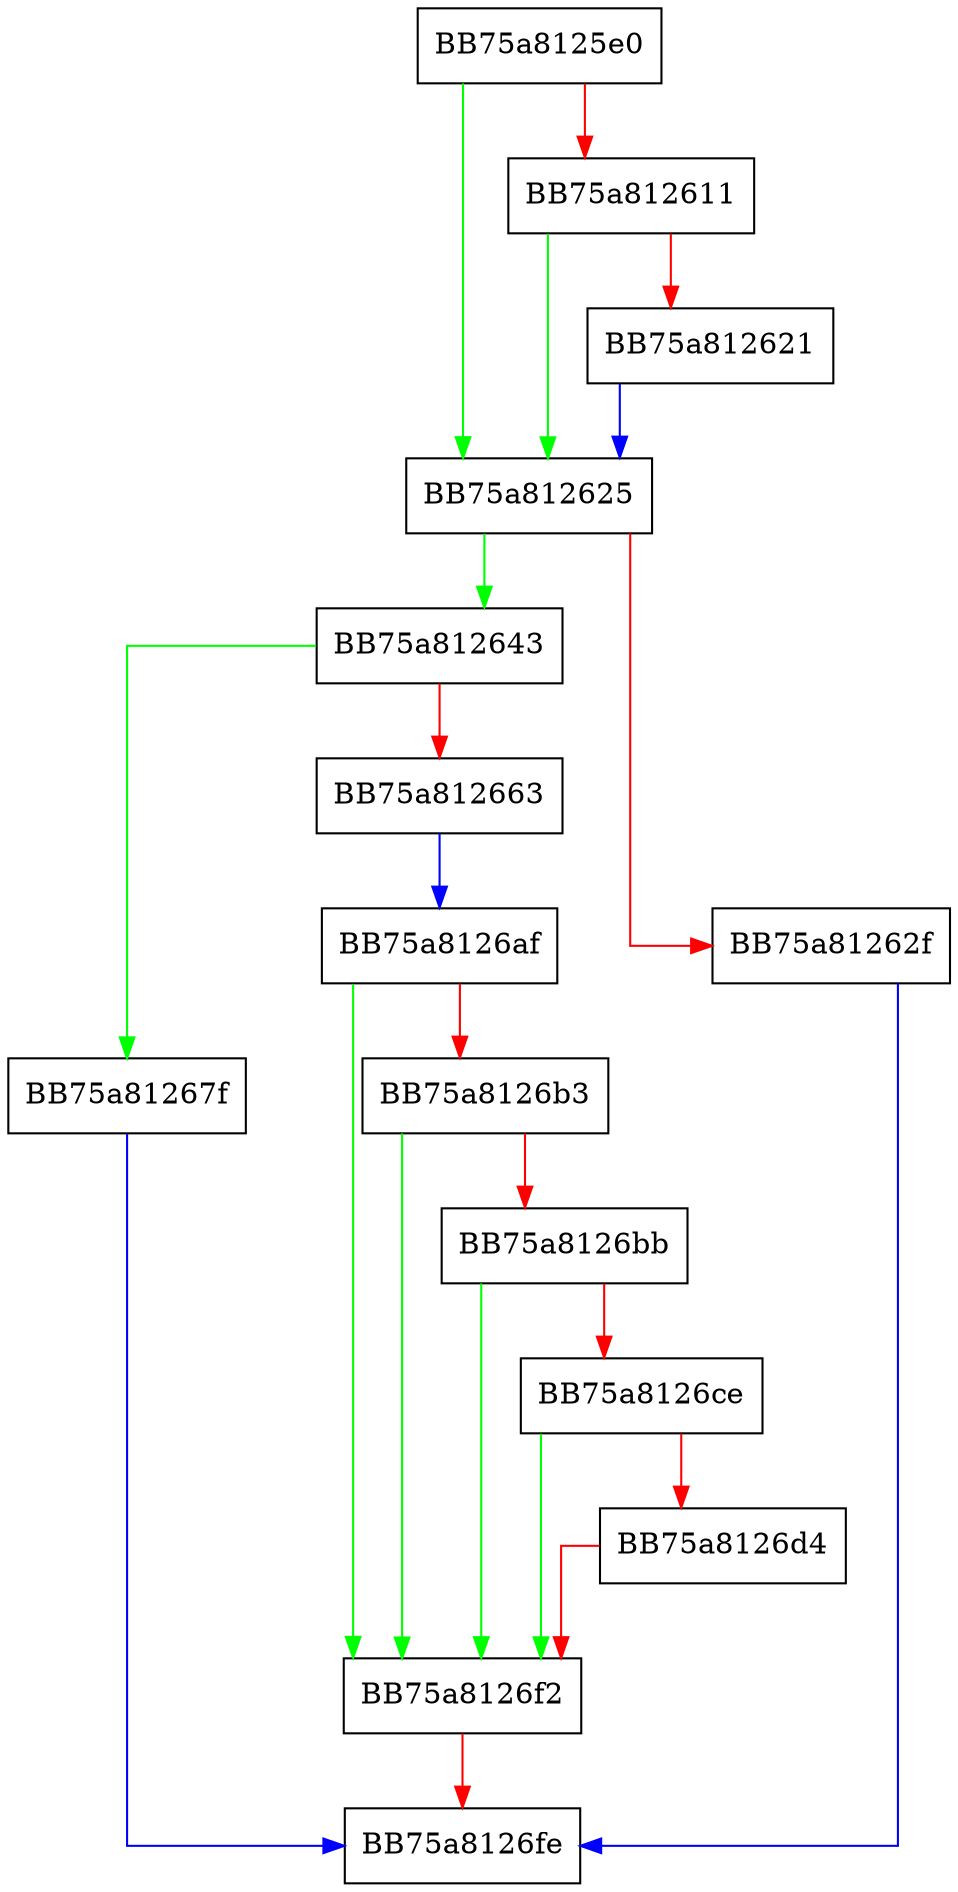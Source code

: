 digraph AddProcessInfo {
  node [shape="box"];
  graph [splines=ortho];
  BB75a8125e0 -> BB75a812625 [color="green"];
  BB75a8125e0 -> BB75a812611 [color="red"];
  BB75a812611 -> BB75a812625 [color="green"];
  BB75a812611 -> BB75a812621 [color="red"];
  BB75a812621 -> BB75a812625 [color="blue"];
  BB75a812625 -> BB75a812643 [color="green"];
  BB75a812625 -> BB75a81262f [color="red"];
  BB75a81262f -> BB75a8126fe [color="blue"];
  BB75a812643 -> BB75a81267f [color="green"];
  BB75a812643 -> BB75a812663 [color="red"];
  BB75a812663 -> BB75a8126af [color="blue"];
  BB75a81267f -> BB75a8126fe [color="blue"];
  BB75a8126af -> BB75a8126f2 [color="green"];
  BB75a8126af -> BB75a8126b3 [color="red"];
  BB75a8126b3 -> BB75a8126f2 [color="green"];
  BB75a8126b3 -> BB75a8126bb [color="red"];
  BB75a8126bb -> BB75a8126f2 [color="green"];
  BB75a8126bb -> BB75a8126ce [color="red"];
  BB75a8126ce -> BB75a8126f2 [color="green"];
  BB75a8126ce -> BB75a8126d4 [color="red"];
  BB75a8126d4 -> BB75a8126f2 [color="red"];
  BB75a8126f2 -> BB75a8126fe [color="red"];
}